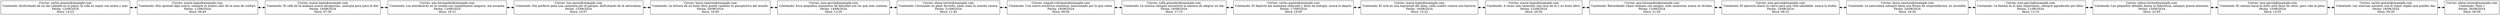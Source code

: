 digraph G {
rankdir=LR;
node [shape=box];
"0x15a44931470" [label="Correo: carlos.gomez@example.com\nContenido: Disfrutando de un día soleado en la playa, la vida es mejor con arena y mar.\nFecha: 12/08/2024\nHora: 14:23"];
"0x15a44931470" -> "0x15a449316f0" [dir=both];
"0x15a449316f0" [label="Correo: maria.lopez@example.com\nContenido: Hoy aprendí algo nuevo, siempre es bueno salir de la zona de confort.\nFecha: 11/08/2024\nHora: 09:45"];
"0x15a449316f0" -> "0x15a44931fb0" [dir=both];
"0x15a44931fb0" [label="Correo: maria.lopez@example.com\nContenido: El café de la mañana nunca decepciona, ¡energía pura para el día!\nFecha: 10/08/2024\nHora: 07:30"];
"0x15a44931fb0" -> "0x15a44931f10" [dir=both];
"0x15a44931f10" [label="Correo: ana.hernandez@example.com\nContenido: Los atardeceres en la ciudad son simplemente mágicos, me encanta.\nFecha: 13/08/2024\nHora: 18:12"];
"0x15a44931f10" -> "0x15a44932050" [dir=both];
"0x15a44932050" [label="Correo: luis.perez@example.com\nContenido: Día perfecto para una caminata por el parque, disfrutando de la naturaleza.\nFecha: 15/08/2024\nHora: 10:57"];
"0x15a44932050" -> "0x15a44931510" [dir=both];
"0x15a44931510" [label="Correo: laura.ramirez@example.com\nContenido: La lectura de un buen libro puede cambiar tu perspectiva del mundo.\nFecha: 20/08/2024\nHora: 16:45"];
"0x15a44931510" -> "0x15a449313d0" [dir=both];
"0x15a449313d0" [label="Correo: jose.garcia@example.com\nContenido: Esos pequeños momentos de felicidad son los que más cuentan.\nFecha: 14/08/2024\nHora: 13:20"];
"0x15a449313d0" -> "0x15a44931dd0" [dir=both];
"0x15a44931dd0" [label="Correo: elena.torres@example.com\nContenido: Cocinando mi plato favorito, nada como la comida casera.\nFecha: 21/08/2024\nHora: 11:40"];
"0x15a44931dd0" -> "0x15a44931bf0" [dir=both];
"0x15a44931bf0" [label="Correo: miguel.rodriguez@example.com\nContenido: Una nueva aventura comienza, emocionado por lo que viene.\nFecha: 19/08/2024\nHora: 08:50"];
"0x15a44931bf0" -> "0x15a44931e70" [dir=both];
"0x15a44931e70" [label="Correo: sofia.gonzalez@example.com\nContenido: La música siempre encuentra la manera de alegrar mi día.\nFecha: 18/08/2024\nHora: 17:15"];
"0x15a44931e70" -> "0x15a44931a10" [dir=both];
"0x15a44931a10" [label="Correo: carlos.gomez@example.com\nContenido: El deporte me mantiene enfocado y lleno de energía, nunca lo dejaré.\nFecha: 17/08/2024\nHora: 19:00"];
"0x15a44931a10" -> "0x15a449315b0" [dir=both];
"0x15a449315b0" [label="Correo: maria.lopez@example.com\nContenido: El arte es una expresión del alma, cada cuadro cuenta una historia.\nFecha: 16/08/2024\nHora: 15:22"];
"0x15a449315b0" -> "0x15a44931c90" [dir=both];
"0x15a44931c90" [label="Correo: maria.lopez@example.com\nContenido: A veces solo necesitas una taza de té y un buen libro.\nFecha: 21/08/2024\nHora: 20:30"];
"0x15a44931c90" -> "0x15a44935430" [dir=both];
"0x15a44935430" [label="Correo: ana.hernandez@example.com\nContenido: Recordando viejos tiempos con amigos, esas memorias nunca se olvidan.\nFecha: 12/08/2024\nHora: 21:05"];
"0x15a44935430" -> "0x15a44935890" [dir=both];
"0x15a44935890" [label="Correo: jose.garcia@example.com\nContenido: El ejercicio diario es clave para una vida saludable, nunca lo dudes.\nFecha: 14/08/2024\nHora: 06:15"];
"0x15a44935890" -> "0x15a449363d0" [dir=both];
"0x15a449363d0" [label="Correo: laura.ramirez@example.com\nContenido: La naturaleza siempre tiene una forma de sorprendernos, es increíble.\nFecha: 20/08/2024\nHora: 18:30"];
"0x15a449363d0" -> "0x15a44934b70" [dir=both];
"0x15a44934b70" [label="Correo: jose.garcia@example.com\nContenido: La familia es lo más importante, siempre agradecido por ellos.\nFecha: 11/08/2024\nHora: 12:10"];
"0x15a44934b70" -> "0x15a44935b10" [dir=both];
"0x15a44935b10" [label="Correo: elena.torres@example.com\nContenido: Los pequeños detalles hacen la diferencia, siempre presta atención.\nFecha: 13/08/2024\nHora: 22:45"];
"0x15a44935b10" -> "0x15a44935ed0" [dir=both];
"0x15a44935ed0" [label="Correo: jose.garcia@example.com\nContenido: El camino hacia el éxito está lleno de retos, pero vale la pena.\nFecha: 15/08/2024\nHora: 14:55"];
"0x15a44935ed0" -> "0x15a449351b0" [dir=both];
"0x15a449351b0" [label="Correo: carlos.gomez@example.com\nContenido: Las sonrisas sinceras son el mejor regalo que puedes dar.\nFecha: 18/08/2024\nHora: 09:30"];
"0x15a449351b0" -> "0x15a449356b0" [dir=both];
"0x15a449356b0" [label="Correo: elena.torres@example.com\nContenido: Fase 1\nFecha: 26/08/2024\nHora: 08:39"];
}
